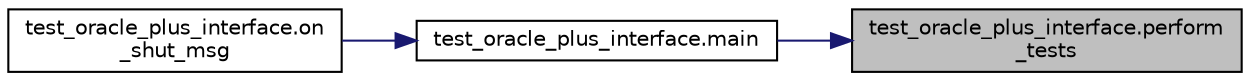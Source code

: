 digraph "test_oracle_plus_interface.perform_tests"
{
 // LATEX_PDF_SIZE
  edge [fontname="Helvetica",fontsize="10",labelfontname="Helvetica",labelfontsize="10"];
  node [fontname="Helvetica",fontsize="10",shape=record];
  rankdir="RL";
  Node1 [label="test_oracle_plus_interface.perform\l_tests",height=0.2,width=0.4,color="black", fillcolor="grey75", style="filled", fontcolor="black",tooltip=" "];
  Node1 -> Node2 [dir="back",color="midnightblue",fontsize="10",style="solid",fontname="Helvetica"];
  Node2 [label="test_oracle_plus_interface.main",height=0.2,width=0.4,color="black", fillcolor="white", style="filled",URL="$a00166_aa62f61868db21c94c00875d4bdfd7300.html#aa62f61868db21c94c00875d4bdfd7300",tooltip=" "];
  Node2 -> Node3 [dir="back",color="midnightblue",fontsize="10",style="solid",fontname="Helvetica"];
  Node3 [label="test_oracle_plus_interface.on\l_shut_msg",height=0.2,width=0.4,color="black", fillcolor="white", style="filled",URL="$a00166_a639f2a8ab699c2dcccc5a6a3989d9d34.html#a639f2a8ab699c2dcccc5a6a3989d9d34",tooltip=" "];
}
